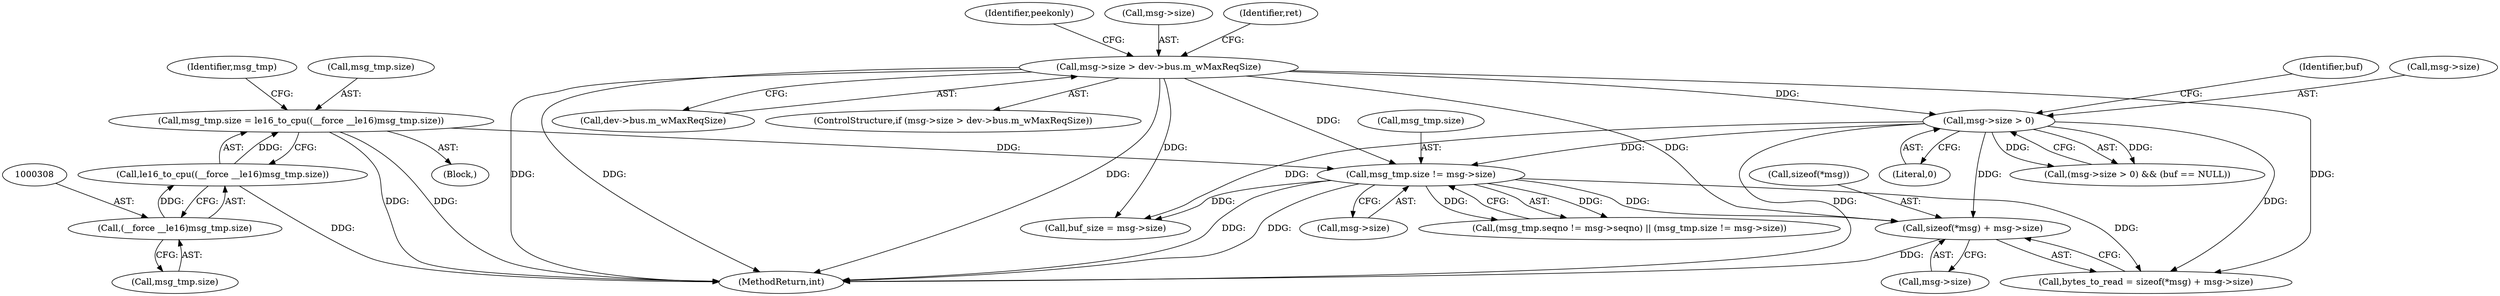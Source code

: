 digraph "0_media-tree_354dd3924a2e43806774953de536257548b5002c@API" {
"1000404" [label="(Call,sizeof(*msg) + msg->size)"];
"1000172" [label="(Call,msg->size > 0)"];
"1000154" [label="(Call,msg->size > dev->bus.m_wMaxReqSize)"];
"1000376" [label="(Call,msg_tmp.size != msg->size)"];
"1000302" [label="(Call,msg_tmp.size = le16_to_cpu((__force __le16)msg_tmp.size))"];
"1000306" [label="(Call,le16_to_cpu((__force __le16)msg_tmp.size))"];
"1000307" [label="(Call,(__force __le16)msg_tmp.size)"];
"1000368" [label="(Call,(msg_tmp.seqno != msg->seqno) || (msg_tmp.size != msg->size))"];
"1000573" [label="(MethodReturn,int)"];
"1000405" [label="(Call,sizeof(*msg))"];
"1000158" [label="(Call,dev->bus.m_wMaxReqSize)"];
"1000408" [label="(Call,msg->size)"];
"1000178" [label="(Identifier,buf)"];
"1000307" [label="(Call,(__force __le16)msg_tmp.size)"];
"1000169" [label="(Identifier,peekonly)"];
"1000153" [label="(ControlStructure,if (msg->size > dev->bus.m_wMaxReqSize))"];
"1000172" [label="(Call,msg->size > 0)"];
"1000402" [label="(Call,bytes_to_read = sizeof(*msg) + msg->size)"];
"1000306" [label="(Call,le16_to_cpu((__force __le16)msg_tmp.size))"];
"1000404" [label="(Call,sizeof(*msg) + msg->size)"];
"1000303" [label="(Call,msg_tmp.size)"];
"1000154" [label="(Call,msg->size > dev->bus.m_wMaxReqSize)"];
"1000302" [label="(Call,msg_tmp.size = le16_to_cpu((__force __le16)msg_tmp.size))"];
"1000155" [label="(Call,msg->size)"];
"1000314" [label="(Identifier,msg_tmp)"];
"1000176" [label="(Literal,0)"];
"1000309" [label="(Call,msg_tmp.size)"];
"1000165" [label="(Identifier,ret)"];
"1000377" [label="(Call,msg_tmp.size)"];
"1000397" [label="(Call,buf_size = msg->size)"];
"1000376" [label="(Call,msg_tmp.size != msg->size)"];
"1000380" [label="(Call,msg->size)"];
"1000125" [label="(Block,)"];
"1000173" [label="(Call,msg->size)"];
"1000171" [label="(Call,(msg->size > 0) && (buf == NULL))"];
"1000404" -> "1000402"  [label="AST: "];
"1000404" -> "1000408"  [label="CFG: "];
"1000405" -> "1000404"  [label="AST: "];
"1000408" -> "1000404"  [label="AST: "];
"1000402" -> "1000404"  [label="CFG: "];
"1000404" -> "1000573"  [label="DDG: "];
"1000172" -> "1000404"  [label="DDG: "];
"1000376" -> "1000404"  [label="DDG: "];
"1000154" -> "1000404"  [label="DDG: "];
"1000172" -> "1000171"  [label="AST: "];
"1000172" -> "1000176"  [label="CFG: "];
"1000173" -> "1000172"  [label="AST: "];
"1000176" -> "1000172"  [label="AST: "];
"1000178" -> "1000172"  [label="CFG: "];
"1000171" -> "1000172"  [label="CFG: "];
"1000172" -> "1000573"  [label="DDG: "];
"1000172" -> "1000171"  [label="DDG: "];
"1000172" -> "1000171"  [label="DDG: "];
"1000154" -> "1000172"  [label="DDG: "];
"1000172" -> "1000376"  [label="DDG: "];
"1000172" -> "1000397"  [label="DDG: "];
"1000172" -> "1000402"  [label="DDG: "];
"1000154" -> "1000153"  [label="AST: "];
"1000154" -> "1000158"  [label="CFG: "];
"1000155" -> "1000154"  [label="AST: "];
"1000158" -> "1000154"  [label="AST: "];
"1000165" -> "1000154"  [label="CFG: "];
"1000169" -> "1000154"  [label="CFG: "];
"1000154" -> "1000573"  [label="DDG: "];
"1000154" -> "1000573"  [label="DDG: "];
"1000154" -> "1000573"  [label="DDG: "];
"1000154" -> "1000376"  [label="DDG: "];
"1000154" -> "1000397"  [label="DDG: "];
"1000154" -> "1000402"  [label="DDG: "];
"1000376" -> "1000368"  [label="AST: "];
"1000376" -> "1000380"  [label="CFG: "];
"1000377" -> "1000376"  [label="AST: "];
"1000380" -> "1000376"  [label="AST: "];
"1000368" -> "1000376"  [label="CFG: "];
"1000376" -> "1000573"  [label="DDG: "];
"1000376" -> "1000573"  [label="DDG: "];
"1000376" -> "1000368"  [label="DDG: "];
"1000376" -> "1000368"  [label="DDG: "];
"1000302" -> "1000376"  [label="DDG: "];
"1000376" -> "1000397"  [label="DDG: "];
"1000376" -> "1000402"  [label="DDG: "];
"1000302" -> "1000125"  [label="AST: "];
"1000302" -> "1000306"  [label="CFG: "];
"1000303" -> "1000302"  [label="AST: "];
"1000306" -> "1000302"  [label="AST: "];
"1000314" -> "1000302"  [label="CFG: "];
"1000302" -> "1000573"  [label="DDG: "];
"1000302" -> "1000573"  [label="DDG: "];
"1000306" -> "1000302"  [label="DDG: "];
"1000306" -> "1000307"  [label="CFG: "];
"1000307" -> "1000306"  [label="AST: "];
"1000306" -> "1000573"  [label="DDG: "];
"1000307" -> "1000306"  [label="DDG: "];
"1000307" -> "1000309"  [label="CFG: "];
"1000308" -> "1000307"  [label="AST: "];
"1000309" -> "1000307"  [label="AST: "];
}
